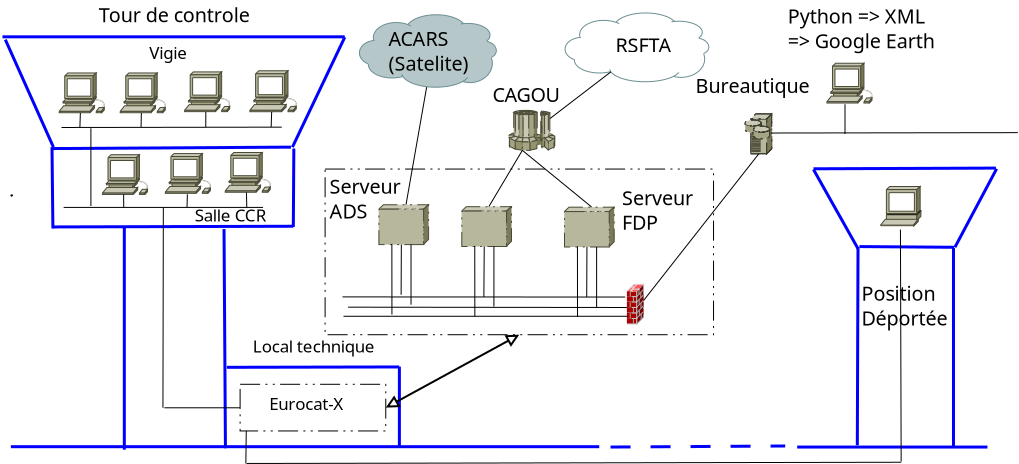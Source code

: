 <?xml version="1.0" encoding="UTF-8"?>
<dia:diagram xmlns:dia="http://www.lysator.liu.se/~alla/dia/">
  <dia:layer name="Background" visible="true" active="true">
    <dia:object type="Cisco - SUN workstation" version="1" id="O0">
      <dia:attribute name="obj_pos">
        <dia:point val="2.874,3.3"/>
      </dia:attribute>
      <dia:attribute name="obj_bb">
        <dia:rectangle val="2.873,3.299;5.134,5.301"/>
      </dia:attribute>
      <dia:attribute name="meta">
        <dia:composite type="dict"/>
      </dia:attribute>
      <dia:attribute name="elem_corner">
        <dia:point val="2.874,3.3"/>
      </dia:attribute>
      <dia:attribute name="elem_width">
        <dia:real val="2.252"/>
      </dia:attribute>
      <dia:attribute name="elem_height">
        <dia:real val="2"/>
      </dia:attribute>
      <dia:attribute name="line_width">
        <dia:real val="0.1"/>
      </dia:attribute>
      <dia:attribute name="line_colour">
        <dia:color val="#000000"/>
      </dia:attribute>
      <dia:attribute name="fill_colour">
        <dia:color val="#ffffff"/>
      </dia:attribute>
      <dia:attribute name="show_background">
        <dia:boolean val="true"/>
      </dia:attribute>
      <dia:attribute name="line_style">
        <dia:enum val="0"/>
        <dia:real val="1"/>
      </dia:attribute>
      <dia:attribute name="flip_horizontal">
        <dia:boolean val="false"/>
      </dia:attribute>
      <dia:attribute name="flip_vertical">
        <dia:boolean val="false"/>
      </dia:attribute>
      <dia:attribute name="subscale">
        <dia:real val="1"/>
      </dia:attribute>
    </dia:object>
    <dia:object type="Cisco - SUN workstation" version="1" id="O1">
      <dia:attribute name="obj_pos">
        <dia:point val="5.924,3.3"/>
      </dia:attribute>
      <dia:attribute name="obj_bb">
        <dia:rectangle val="5.923,3.299;8.184,5.301"/>
      </dia:attribute>
      <dia:attribute name="meta">
        <dia:composite type="dict"/>
      </dia:attribute>
      <dia:attribute name="elem_corner">
        <dia:point val="5.924,3.3"/>
      </dia:attribute>
      <dia:attribute name="elem_width">
        <dia:real val="2.252"/>
      </dia:attribute>
      <dia:attribute name="elem_height">
        <dia:real val="2"/>
      </dia:attribute>
      <dia:attribute name="line_width">
        <dia:real val="0.1"/>
      </dia:attribute>
      <dia:attribute name="line_colour">
        <dia:color val="#000000"/>
      </dia:attribute>
      <dia:attribute name="fill_colour">
        <dia:color val="#ffffff"/>
      </dia:attribute>
      <dia:attribute name="show_background">
        <dia:boolean val="true"/>
      </dia:attribute>
      <dia:attribute name="line_style">
        <dia:enum val="0"/>
        <dia:real val="1"/>
      </dia:attribute>
      <dia:attribute name="flip_horizontal">
        <dia:boolean val="false"/>
      </dia:attribute>
      <dia:attribute name="flip_vertical">
        <dia:boolean val="false"/>
      </dia:attribute>
      <dia:attribute name="subscale">
        <dia:real val="1"/>
      </dia:attribute>
    </dia:object>
    <dia:object type="Cisco - SUN workstation" version="1" id="O2">
      <dia:attribute name="obj_pos">
        <dia:point val="9.146,3.246"/>
      </dia:attribute>
      <dia:attribute name="obj_bb">
        <dia:rectangle val="9.145,3.245;11.407,5.247"/>
      </dia:attribute>
      <dia:attribute name="meta">
        <dia:composite type="dict"/>
      </dia:attribute>
      <dia:attribute name="elem_corner">
        <dia:point val="9.146,3.246"/>
      </dia:attribute>
      <dia:attribute name="elem_width">
        <dia:real val="2.252"/>
      </dia:attribute>
      <dia:attribute name="elem_height">
        <dia:real val="2"/>
      </dia:attribute>
      <dia:attribute name="line_width">
        <dia:real val="0.1"/>
      </dia:attribute>
      <dia:attribute name="line_colour">
        <dia:color val="#000000"/>
      </dia:attribute>
      <dia:attribute name="fill_colour">
        <dia:color val="#ffffff"/>
      </dia:attribute>
      <dia:attribute name="show_background">
        <dia:boolean val="true"/>
      </dia:attribute>
      <dia:attribute name="line_style">
        <dia:enum val="0"/>
        <dia:real val="1"/>
      </dia:attribute>
      <dia:attribute name="flip_horizontal">
        <dia:boolean val="false"/>
      </dia:attribute>
      <dia:attribute name="flip_vertical">
        <dia:boolean val="false"/>
      </dia:attribute>
      <dia:attribute name="subscale">
        <dia:real val="1"/>
      </dia:attribute>
    </dia:object>
    <dia:object type="Cisco - SUN workstation" version="1" id="O3">
      <dia:attribute name="obj_pos">
        <dia:point val="12.408,3.191"/>
      </dia:attribute>
      <dia:attribute name="obj_bb">
        <dia:rectangle val="12.407,3.19;14.734,5.251"/>
      </dia:attribute>
      <dia:attribute name="meta">
        <dia:composite type="dict"/>
      </dia:attribute>
      <dia:attribute name="elem_corner">
        <dia:point val="12.408,3.191"/>
      </dia:attribute>
      <dia:attribute name="elem_width">
        <dia:real val="2.319"/>
      </dia:attribute>
      <dia:attribute name="elem_height">
        <dia:real val="2.059"/>
      </dia:attribute>
      <dia:attribute name="line_width">
        <dia:real val="0.1"/>
      </dia:attribute>
      <dia:attribute name="line_colour">
        <dia:color val="#000000"/>
      </dia:attribute>
      <dia:attribute name="fill_colour">
        <dia:color val="#ffffff"/>
      </dia:attribute>
      <dia:attribute name="show_background">
        <dia:boolean val="true"/>
      </dia:attribute>
      <dia:attribute name="line_style">
        <dia:enum val="0"/>
        <dia:real val="1"/>
      </dia:attribute>
      <dia:attribute name="flip_horizontal">
        <dia:boolean val="false"/>
      </dia:attribute>
      <dia:attribute name="flip_vertical">
        <dia:boolean val="false"/>
      </dia:attribute>
      <dia:attribute name="subscale">
        <dia:real val="1"/>
      </dia:attribute>
    </dia:object>
    <dia:object type="Cisco - SUN workstation" version="1" id="O4">
      <dia:attribute name="obj_pos">
        <dia:point val="5.036,7.386"/>
      </dia:attribute>
      <dia:attribute name="obj_bb">
        <dia:rectangle val="5.035,7.385;7.297,9.387"/>
      </dia:attribute>
      <dia:attribute name="meta">
        <dia:composite type="dict"/>
      </dia:attribute>
      <dia:attribute name="elem_corner">
        <dia:point val="5.036,7.386"/>
      </dia:attribute>
      <dia:attribute name="elem_width">
        <dia:real val="2.252"/>
      </dia:attribute>
      <dia:attribute name="elem_height">
        <dia:real val="2"/>
      </dia:attribute>
      <dia:attribute name="line_width">
        <dia:real val="0.1"/>
      </dia:attribute>
      <dia:attribute name="line_colour">
        <dia:color val="#000000"/>
      </dia:attribute>
      <dia:attribute name="fill_colour">
        <dia:color val="#ffffff"/>
      </dia:attribute>
      <dia:attribute name="show_background">
        <dia:boolean val="true"/>
      </dia:attribute>
      <dia:attribute name="line_style">
        <dia:enum val="0"/>
        <dia:real val="1"/>
      </dia:attribute>
      <dia:attribute name="flip_horizontal">
        <dia:boolean val="false"/>
      </dia:attribute>
      <dia:attribute name="flip_vertical">
        <dia:boolean val="false"/>
      </dia:attribute>
      <dia:attribute name="subscale">
        <dia:real val="1"/>
      </dia:attribute>
    </dia:object>
    <dia:object type="Cisco - SUN workstation" version="1" id="O5">
      <dia:attribute name="obj_pos">
        <dia:point val="8.181,7.331"/>
      </dia:attribute>
      <dia:attribute name="obj_bb">
        <dia:rectangle val="8.18,7.33;10.442,9.332"/>
      </dia:attribute>
      <dia:attribute name="meta">
        <dia:composite type="dict"/>
      </dia:attribute>
      <dia:attribute name="elem_corner">
        <dia:point val="8.181,7.331"/>
      </dia:attribute>
      <dia:attribute name="elem_width">
        <dia:real val="2.252"/>
      </dia:attribute>
      <dia:attribute name="elem_height">
        <dia:real val="2"/>
      </dia:attribute>
      <dia:attribute name="line_width">
        <dia:real val="0.1"/>
      </dia:attribute>
      <dia:attribute name="line_colour">
        <dia:color val="#000000"/>
      </dia:attribute>
      <dia:attribute name="fill_colour">
        <dia:color val="#ffffff"/>
      </dia:attribute>
      <dia:attribute name="show_background">
        <dia:boolean val="true"/>
      </dia:attribute>
      <dia:attribute name="line_style">
        <dia:enum val="0"/>
        <dia:real val="1"/>
      </dia:attribute>
      <dia:attribute name="flip_horizontal">
        <dia:boolean val="false"/>
      </dia:attribute>
      <dia:attribute name="flip_vertical">
        <dia:boolean val="false"/>
      </dia:attribute>
      <dia:attribute name="subscale">
        <dia:real val="1"/>
      </dia:attribute>
    </dia:object>
    <dia:object type="Cisco - SUN workstation" version="1" id="O6">
      <dia:attribute name="obj_pos">
        <dia:point val="11.176,7.276"/>
      </dia:attribute>
      <dia:attribute name="obj_bb">
        <dia:rectangle val="11.175,7.275;13.437,9.277"/>
      </dia:attribute>
      <dia:attribute name="meta">
        <dia:composite type="dict"/>
      </dia:attribute>
      <dia:attribute name="elem_corner">
        <dia:point val="11.176,7.276"/>
      </dia:attribute>
      <dia:attribute name="elem_width">
        <dia:real val="2.252"/>
      </dia:attribute>
      <dia:attribute name="elem_height">
        <dia:real val="2"/>
      </dia:attribute>
      <dia:attribute name="line_width">
        <dia:real val="0.1"/>
      </dia:attribute>
      <dia:attribute name="line_colour">
        <dia:color val="#000000"/>
      </dia:attribute>
      <dia:attribute name="fill_colour">
        <dia:color val="#ffffff"/>
      </dia:attribute>
      <dia:attribute name="show_background">
        <dia:boolean val="true"/>
      </dia:attribute>
      <dia:attribute name="line_style">
        <dia:enum val="0"/>
        <dia:real val="1"/>
      </dia:attribute>
      <dia:attribute name="flip_horizontal">
        <dia:boolean val="false"/>
      </dia:attribute>
      <dia:attribute name="flip_vertical">
        <dia:boolean val="false"/>
      </dia:attribute>
      <dia:attribute name="subscale">
        <dia:real val="1"/>
      </dia:attribute>
    </dia:object>
    <dia:object type="Standard - Line" version="0" id="O7">
      <dia:attribute name="obj_pos">
        <dia:point val="0.45,9.45"/>
      </dia:attribute>
      <dia:attribute name="obj_bb">
        <dia:rectangle val="0.383,9.333;0.617,9.517"/>
      </dia:attribute>
      <dia:attribute name="conn_endpoints">
        <dia:point val="0.45,9.45"/>
        <dia:point val="0.55,9.4"/>
      </dia:attribute>
      <dia:attribute name="numcp">
        <dia:int val="1"/>
      </dia:attribute>
    </dia:object>
    <dia:object type="Standard - Line" version="0" id="O8">
      <dia:attribute name="obj_pos">
        <dia:point val="13.498,5.25"/>
      </dia:attribute>
      <dia:attribute name="obj_bb">
        <dia:rectangle val="13.447,5.224;13.524,6.036"/>
      </dia:attribute>
      <dia:attribute name="conn_endpoints">
        <dia:point val="13.498,5.25"/>
        <dia:point val="13.473,6.01"/>
      </dia:attribute>
      <dia:attribute name="numcp">
        <dia:int val="1"/>
      </dia:attribute>
      <dia:attribute name="line_width">
        <dia:real val="0.05"/>
      </dia:attribute>
      <dia:connections>
        <dia:connection handle="0" to="O3" connection="5"/>
      </dia:connections>
    </dia:object>
    <dia:object type="Standard - Line" version="0" id="O9">
      <dia:attribute name="obj_pos">
        <dia:point val="10.206,5.246"/>
      </dia:attribute>
      <dia:attribute name="obj_bb">
        <dia:rectangle val="10.206,5.246;10.206,5.246"/>
      </dia:attribute>
      <dia:attribute name="conn_endpoints">
        <dia:point val="10.206,5.246"/>
        <dia:point val="10.206,5.246"/>
      </dia:attribute>
      <dia:attribute name="numcp">
        <dia:int val="1"/>
      </dia:attribute>
      <dia:attribute name="line_width">
        <dia:real val="0.05"/>
      </dia:attribute>
      <dia:connections>
        <dia:connection handle="0" to="O2" connection="5"/>
        <dia:connection handle="1" to="O2" connection="5"/>
      </dia:connections>
    </dia:object>
    <dia:object type="Standard - Line" version="0" id="O10">
      <dia:attribute name="obj_pos">
        <dia:point val="10.206,5.246"/>
      </dia:attribute>
      <dia:attribute name="obj_bb">
        <dia:rectangle val="10.178,5.221;10.231,6.035"/>
      </dia:attribute>
      <dia:attribute name="conn_endpoints">
        <dia:point val="10.206,5.246"/>
        <dia:point val="10.203,6.01"/>
      </dia:attribute>
      <dia:attribute name="numcp">
        <dia:int val="1"/>
      </dia:attribute>
      <dia:attribute name="line_width">
        <dia:real val="0.05"/>
      </dia:attribute>
      <dia:connections>
        <dia:connection handle="0" to="O2" connection="5"/>
      </dia:connections>
    </dia:object>
    <dia:object type="Standard - Line" version="0" id="O11">
      <dia:attribute name="obj_pos">
        <dia:point val="6.983,5.3"/>
      </dia:attribute>
      <dia:attribute name="obj_bb">
        <dia:rectangle val="6.942,5.274;7.009,6.035"/>
      </dia:attribute>
      <dia:attribute name="conn_endpoints">
        <dia:point val="6.983,5.3"/>
        <dia:point val="6.968,6.01"/>
      </dia:attribute>
      <dia:attribute name="numcp">
        <dia:int val="1"/>
      </dia:attribute>
      <dia:attribute name="line_width">
        <dia:real val="0.05"/>
      </dia:attribute>
      <dia:connections>
        <dia:connection handle="0" to="O1" connection="5"/>
      </dia:connections>
    </dia:object>
    <dia:object type="Standard - Line" version="0" id="O12">
      <dia:attribute name="obj_pos">
        <dia:point val="14.004,6.01"/>
      </dia:attribute>
      <dia:attribute name="obj_bb">
        <dia:rectangle val="2.965,5.985;14.029,6.053"/>
      </dia:attribute>
      <dia:attribute name="conn_endpoints">
        <dia:point val="14.004,6.01"/>
        <dia:point val="2.99,6.027"/>
      </dia:attribute>
      <dia:attribute name="numcp">
        <dia:int val="1"/>
      </dia:attribute>
      <dia:attribute name="line_width">
        <dia:real val="0.05"/>
      </dia:attribute>
    </dia:object>
    <dia:object type="Standard - Line" version="0" id="O13">
      <dia:attribute name="obj_pos">
        <dia:point val="3.933,5.3"/>
      </dia:attribute>
      <dia:attribute name="obj_bb">
        <dia:rectangle val="3.884,5.274;3.959,6.053"/>
      </dia:attribute>
      <dia:attribute name="conn_endpoints">
        <dia:point val="3.933,5.3"/>
        <dia:point val="3.91,6.027"/>
      </dia:attribute>
      <dia:attribute name="numcp">
        <dia:int val="1"/>
      </dia:attribute>
      <dia:attribute name="line_width">
        <dia:real val="0.05"/>
      </dia:attribute>
      <dia:connections>
        <dia:connection handle="0" to="O0" connection="5"/>
      </dia:connections>
    </dia:object>
    <dia:object type="Standard - Line" version="0" id="O14">
      <dia:attribute name="obj_pos">
        <dia:point val="13.067,10.023"/>
      </dia:attribute>
      <dia:attribute name="obj_bb">
        <dia:rectangle val="3.071,9.998;13.092,10.048"/>
      </dia:attribute>
      <dia:attribute name="conn_endpoints">
        <dia:point val="13.067,10.023"/>
        <dia:point val="3.096,10.023"/>
      </dia:attribute>
      <dia:attribute name="numcp">
        <dia:int val="1"/>
      </dia:attribute>
      <dia:attribute name="line_width">
        <dia:real val="0.05"/>
      </dia:attribute>
    </dia:object>
    <dia:object type="Standard - Line" version="0" id="O15">
      <dia:attribute name="obj_pos">
        <dia:point val="6.096,9.386"/>
      </dia:attribute>
      <dia:attribute name="obj_bb">
        <dia:rectangle val="6.07,9.361;6.127,10.048"/>
      </dia:attribute>
      <dia:attribute name="conn_endpoints">
        <dia:point val="6.096,9.386"/>
        <dia:point val="6.102,10.023"/>
      </dia:attribute>
      <dia:attribute name="numcp">
        <dia:int val="1"/>
      </dia:attribute>
      <dia:attribute name="line_width">
        <dia:real val="0.05"/>
      </dia:attribute>
      <dia:connections>
        <dia:connection handle="0" to="O4" connection="5"/>
      </dia:connections>
    </dia:object>
    <dia:object type="Standard - Line" version="0" id="O16">
      <dia:attribute name="obj_pos">
        <dia:point val="9.284,9.369"/>
      </dia:attribute>
      <dia:attribute name="obj_bb">
        <dia:rectangle val="9.24,9.343;9.309,10.031"/>
      </dia:attribute>
      <dia:attribute name="conn_endpoints">
        <dia:point val="9.284,9.369"/>
        <dia:point val="9.266,10.005"/>
      </dia:attribute>
      <dia:attribute name="numcp">
        <dia:int val="1"/>
      </dia:attribute>
      <dia:attribute name="line_width">
        <dia:real val="0.05"/>
      </dia:attribute>
    </dia:object>
    <dia:object type="Standard - Line" version="0" id="O17">
      <dia:attribute name="obj_pos">
        <dia:point val="12.236,9.276"/>
      </dia:attribute>
      <dia:attribute name="obj_bb">
        <dia:rectangle val="12.21,9.251;12.279,10.031"/>
      </dia:attribute>
      <dia:attribute name="conn_endpoints">
        <dia:point val="12.236,9.276"/>
        <dia:point val="12.254,10.005"/>
      </dia:attribute>
      <dia:attribute name="numcp">
        <dia:int val="1"/>
      </dia:attribute>
      <dia:attribute name="line_width">
        <dia:real val="0.05"/>
      </dia:attribute>
      <dia:connections>
        <dia:connection handle="0" to="O6" connection="5"/>
      </dia:connections>
    </dia:object>
    <dia:object type="Standard - Line" version="0" id="O18">
      <dia:attribute name="obj_pos">
        <dia:point val="17.152,1.494"/>
      </dia:attribute>
      <dia:attribute name="obj_bb">
        <dia:rectangle val="-0.035,1.419;17.227,1.569"/>
      </dia:attribute>
      <dia:attribute name="conn_endpoints">
        <dia:point val="17.152,1.494"/>
        <dia:point val="0.04,1.494"/>
      </dia:attribute>
      <dia:attribute name="numcp">
        <dia:int val="1"/>
      </dia:attribute>
      <dia:attribute name="line_color">
        <dia:color val="#0000ff"/>
      </dia:attribute>
      <dia:attribute name="line_width">
        <dia:real val="0.15"/>
      </dia:attribute>
    </dia:object>
    <dia:object type="Standard - Line" version="0" id="O19">
      <dia:attribute name="obj_pos">
        <dia:point val="0.182,1.635"/>
      </dia:attribute>
      <dia:attribute name="obj_bb">
        <dia:rectangle val="0.083,1.536;2.685,7.109"/>
      </dia:attribute>
      <dia:attribute name="conn_endpoints">
        <dia:point val="0.182,1.635"/>
        <dia:point val="2.586,7.009"/>
      </dia:attribute>
      <dia:attribute name="numcp">
        <dia:int val="1"/>
      </dia:attribute>
      <dia:attribute name="line_color">
        <dia:color val="#0000ff"/>
      </dia:attribute>
      <dia:attribute name="line_width">
        <dia:real val="0.15"/>
      </dia:attribute>
    </dia:object>
    <dia:object type="Standard - Line" version="0" id="O20">
      <dia:attribute name="obj_pos">
        <dia:point val="17.153,1.513"/>
      </dia:attribute>
      <dia:attribute name="obj_bb">
        <dia:rectangle val="14.436,1.413;17.253,7.109"/>
      </dia:attribute>
      <dia:attribute name="conn_endpoints">
        <dia:point val="17.153,1.513"/>
        <dia:point val="14.536,7.009"/>
      </dia:attribute>
      <dia:attribute name="numcp">
        <dia:int val="1"/>
      </dia:attribute>
      <dia:attribute name="line_color">
        <dia:color val="#0000ff"/>
      </dia:attribute>
      <dia:attribute name="line_width">
        <dia:real val="0.15"/>
      </dia:attribute>
    </dia:object>
    <dia:object type="Standard - Line" version="0" id="O21">
      <dia:attribute name="obj_pos">
        <dia:point val="2.515,7.08"/>
      </dia:attribute>
      <dia:attribute name="obj_bb">
        <dia:rectangle val="2.44,6.934;14.541,7.156"/>
      </dia:attribute>
      <dia:attribute name="conn_endpoints">
        <dia:point val="2.515,7.08"/>
        <dia:point val="14.465,7.009"/>
      </dia:attribute>
      <dia:attribute name="numcp">
        <dia:int val="1"/>
      </dia:attribute>
      <dia:attribute name="line_color">
        <dia:color val="#0000ff"/>
      </dia:attribute>
      <dia:attribute name="line_width">
        <dia:real val="0.15"/>
      </dia:attribute>
    </dia:object>
    <dia:object type="Standard - Line" version="0" id="O22">
      <dia:attribute name="obj_pos">
        <dia:point val="2.515,7.009"/>
      </dia:attribute>
      <dia:attribute name="obj_bb">
        <dia:rectangle val="2.439,6.934;2.636,11.147"/>
      </dia:attribute>
      <dia:attribute name="conn_endpoints">
        <dia:point val="2.515,7.009"/>
        <dia:point val="2.56,11.071"/>
      </dia:attribute>
      <dia:attribute name="numcp">
        <dia:int val="1"/>
      </dia:attribute>
      <dia:attribute name="line_color">
        <dia:color val="#0000ff"/>
      </dia:attribute>
      <dia:attribute name="line_width">
        <dia:real val="0.15"/>
      </dia:attribute>
    </dia:object>
    <dia:object type="Standard - Line" version="0" id="O23">
      <dia:attribute name="obj_pos">
        <dia:point val="14.607,7.08"/>
      </dia:attribute>
      <dia:attribute name="obj_bb">
        <dia:rectangle val="14.506,7.005;14.682,11.076"/>
      </dia:attribute>
      <dia:attribute name="conn_endpoints">
        <dia:point val="14.607,7.08"/>
        <dia:point val="14.581,11.0"/>
      </dia:attribute>
      <dia:attribute name="numcp">
        <dia:int val="1"/>
      </dia:attribute>
      <dia:attribute name="line_color">
        <dia:color val="#0000ff"/>
      </dia:attribute>
      <dia:attribute name="line_width">
        <dia:real val="0.15"/>
      </dia:attribute>
    </dia:object>
    <dia:object type="Standard - Line" version="0" id="O24">
      <dia:attribute name="obj_pos">
        <dia:point val="11.258,18.018"/>
      </dia:attribute>
      <dia:attribute name="obj_bb">
        <dia:rectangle val="11.183,17.925;19.95,18.093"/>
      </dia:attribute>
      <dia:attribute name="conn_endpoints">
        <dia:point val="11.258,18.018"/>
        <dia:point val="19.875,18.0"/>
      </dia:attribute>
      <dia:attribute name="numcp">
        <dia:int val="1"/>
      </dia:attribute>
      <dia:attribute name="line_color">
        <dia:color val="#0000ff"/>
      </dia:attribute>
      <dia:attribute name="line_width">
        <dia:real val="0.15"/>
      </dia:attribute>
    </dia:object>
    <dia:object type="Standard - Line" version="0" id="O25">
      <dia:attribute name="obj_pos">
        <dia:point val="19.884,17.983"/>
      </dia:attribute>
      <dia:attribute name="obj_bb">
        <dia:rectangle val="19.809,17.908;19.959,22.088"/>
      </dia:attribute>
      <dia:attribute name="conn_endpoints">
        <dia:point val="19.884,17.983"/>
        <dia:point val="19.884,22.014"/>
      </dia:attribute>
      <dia:attribute name="numcp">
        <dia:int val="1"/>
      </dia:attribute>
      <dia:attribute name="line_color">
        <dia:color val="#0000ff"/>
      </dia:attribute>
      <dia:attribute name="line_width">
        <dia:real val="0.15"/>
      </dia:attribute>
    </dia:object>
    <dia:object type="Standard - Line" version="0" id="O26">
      <dia:attribute name="obj_pos">
        <dia:point val="0.46,21.987"/>
      </dia:attribute>
      <dia:attribute name="obj_bb">
        <dia:rectangle val="0.385,21.912;29.951,22.062"/>
      </dia:attribute>
      <dia:attribute name="conn_endpoints">
        <dia:point val="0.46,21.987"/>
        <dia:point val="29.876,21.987"/>
      </dia:attribute>
      <dia:attribute name="numcp">
        <dia:int val="1"/>
      </dia:attribute>
      <dia:attribute name="line_color">
        <dia:color val="#0000ff"/>
      </dia:attribute>
      <dia:attribute name="line_width">
        <dia:real val="0.15"/>
      </dia:attribute>
    </dia:object>
    <dia:object type="Standard - Line" version="0" id="O27">
      <dia:attribute name="obj_pos">
        <dia:point val="2.525,11.0"/>
      </dia:attribute>
      <dia:attribute name="obj_bb">
        <dia:rectangle val="2.45,10.89;14.656,11.075"/>
      </dia:attribute>
      <dia:attribute name="conn_endpoints">
        <dia:point val="2.525,11.0"/>
        <dia:point val="14.581,10.965"/>
      </dia:attribute>
      <dia:attribute name="numcp">
        <dia:int val="1"/>
      </dia:attribute>
      <dia:attribute name="line_color">
        <dia:color val="#0000ff"/>
      </dia:attribute>
      <dia:attribute name="line_width">
        <dia:real val="0.15"/>
      </dia:attribute>
    </dia:object>
    <dia:object type="Standard - Line" version="0" id="O28">
      <dia:attribute name="obj_pos">
        <dia:point val="6.131,11.0"/>
      </dia:attribute>
      <dia:attribute name="obj_bb">
        <dia:rectangle val="6.056,10.925;6.206,22.212"/>
      </dia:attribute>
      <dia:attribute name="conn_endpoints">
        <dia:point val="6.131,11.0"/>
        <dia:point val="6.131,22.137"/>
      </dia:attribute>
      <dia:attribute name="numcp">
        <dia:int val="1"/>
      </dia:attribute>
      <dia:attribute name="line_color">
        <dia:color val="#0000ff"/>
      </dia:attribute>
      <dia:attribute name="line_width">
        <dia:real val="0.15"/>
      </dia:attribute>
    </dia:object>
    <dia:object type="Standard - Line" version="0" id="O29">
      <dia:attribute name="obj_pos">
        <dia:point val="11.116,11.106"/>
      </dia:attribute>
      <dia:attribute name="obj_bb">
        <dia:rectangle val="11.041,11.031;11.263,22.142"/>
      </dia:attribute>
      <dia:attribute name="conn_endpoints">
        <dia:point val="11.116,11.106"/>
        <dia:point val="11.187,22.067"/>
      </dia:attribute>
      <dia:attribute name="numcp">
        <dia:int val="1"/>
      </dia:attribute>
      <dia:attribute name="line_color">
        <dia:color val="#0000ff"/>
      </dia:attribute>
      <dia:attribute name="line_width">
        <dia:real val="0.15"/>
      </dia:attribute>
    </dia:object>
    <dia:object type="Standard - Line" version="0" id="O30">
      <dia:attribute name="obj_pos">
        <dia:point val="30.442,22.005"/>
      </dia:attribute>
      <dia:attribute name="obj_bb">
        <dia:rectangle val="30.366,21.876;39.25,22.08"/>
      </dia:attribute>
      <dia:attribute name="conn_endpoints">
        <dia:point val="30.442,22.005"/>
        <dia:point val="39.175,21.952"/>
      </dia:attribute>
      <dia:attribute name="numcp">
        <dia:int val="1"/>
      </dia:attribute>
      <dia:attribute name="line_color">
        <dia:color val="#0000ff"/>
      </dia:attribute>
      <dia:attribute name="line_width">
        <dia:real val="0.15"/>
      </dia:attribute>
      <dia:attribute name="line_style">
        <dia:enum val="1"/>
      </dia:attribute>
    </dia:object>
    <dia:object type="Standard - Line" version="0" id="O31">
      <dia:attribute name="obj_pos">
        <dia:point val="39.775,22.005"/>
      </dia:attribute>
      <dia:attribute name="obj_bb">
        <dia:rectangle val="39.7,21.93;49.361,22.08"/>
      </dia:attribute>
      <dia:attribute name="conn_endpoints">
        <dia:point val="39.775,22.005"/>
        <dia:point val="49.286,22.005"/>
      </dia:attribute>
      <dia:attribute name="numcp">
        <dia:int val="1"/>
      </dia:attribute>
      <dia:attribute name="line_color">
        <dia:color val="#0000ff"/>
      </dia:attribute>
      <dia:attribute name="line_width">
        <dia:real val="0.15"/>
      </dia:attribute>
    </dia:object>
    <dia:object type="Standard - Line" version="0" id="O32">
      <dia:attribute name="obj_pos">
        <dia:point val="42.781,21.916"/>
      </dia:attribute>
      <dia:attribute name="obj_bb">
        <dia:rectangle val="42.705,11.941;42.891,21.991"/>
      </dia:attribute>
      <dia:attribute name="conn_endpoints">
        <dia:point val="42.781,21.916"/>
        <dia:point val="42.816,12.017"/>
      </dia:attribute>
      <dia:attribute name="numcp">
        <dia:int val="1"/>
      </dia:attribute>
      <dia:attribute name="line_color">
        <dia:color val="#0000ff"/>
      </dia:attribute>
      <dia:attribute name="line_width">
        <dia:real val="0.15"/>
      </dia:attribute>
    </dia:object>
    <dia:object type="Standard - Line" version="0" id="O33">
      <dia:attribute name="obj_pos">
        <dia:point val="47.589,21.987"/>
      </dia:attribute>
      <dia:attribute name="obj_bb">
        <dia:rectangle val="47.514,11.977;47.664,22.062"/>
      </dia:attribute>
      <dia:attribute name="conn_endpoints">
        <dia:point val="47.589,21.987"/>
        <dia:point val="47.589,12.052"/>
      </dia:attribute>
      <dia:attribute name="numcp">
        <dia:int val="1"/>
      </dia:attribute>
      <dia:attribute name="line_color">
        <dia:color val="#0000ff"/>
      </dia:attribute>
      <dia:attribute name="line_width">
        <dia:real val="0.15"/>
      </dia:attribute>
    </dia:object>
    <dia:object type="Standard - Line" version="0" id="O34">
      <dia:attribute name="obj_pos">
        <dia:point val="42.816,12.088"/>
      </dia:attribute>
      <dia:attribute name="obj_bb">
        <dia:rectangle val="40.486,8.026;42.918,12.19"/>
      </dia:attribute>
      <dia:attribute name="conn_endpoints">
        <dia:point val="42.816,12.088"/>
        <dia:point val="40.589,8.128"/>
      </dia:attribute>
      <dia:attribute name="numcp">
        <dia:int val="1"/>
      </dia:attribute>
      <dia:attribute name="line_color">
        <dia:color val="#0000ff"/>
      </dia:attribute>
      <dia:attribute name="line_width">
        <dia:real val="0.15"/>
      </dia:attribute>
    </dia:object>
    <dia:object type="Standard - Line" version="0" id="O35">
      <dia:attribute name="obj_pos">
        <dia:point val="40.589,8.092"/>
      </dia:attribute>
      <dia:attribute name="obj_bb">
        <dia:rectangle val="40.513,7.982;49.786,8.168"/>
      </dia:attribute>
      <dia:attribute name="conn_endpoints">
        <dia:point val="40.589,8.092"/>
        <dia:point val="49.71,8.057"/>
      </dia:attribute>
      <dia:attribute name="numcp">
        <dia:int val="1"/>
      </dia:attribute>
      <dia:attribute name="line_color">
        <dia:color val="#0000ff"/>
      </dia:attribute>
      <dia:attribute name="line_width">
        <dia:real val="0.15"/>
      </dia:attribute>
    </dia:object>
    <dia:object type="Standard - Line" version="0" id="O36">
      <dia:attribute name="obj_pos">
        <dia:point val="49.746,8.092"/>
      </dia:attribute>
      <dia:attribute name="obj_bb">
        <dia:rectangle val="47.558,7.991;49.847,12.118"/>
      </dia:attribute>
      <dia:attribute name="conn_endpoints">
        <dia:point val="49.746,8.092"/>
        <dia:point val="47.66,12.017"/>
      </dia:attribute>
      <dia:attribute name="numcp">
        <dia:int val="1"/>
      </dia:attribute>
      <dia:attribute name="line_color">
        <dia:color val="#0000ff"/>
      </dia:attribute>
      <dia:attribute name="line_width">
        <dia:real val="0.15"/>
      </dia:attribute>
    </dia:object>
    <dia:object type="Standard - Line" version="0" id="O37">
      <dia:attribute name="obj_pos">
        <dia:point val="42.887,11.981"/>
      </dia:attribute>
      <dia:attribute name="obj_bb">
        <dia:rectangle val="42.811,11.906;47.7,12.092"/>
      </dia:attribute>
      <dia:attribute name="conn_endpoints">
        <dia:point val="42.887,11.981"/>
        <dia:point val="47.624,12.017"/>
      </dia:attribute>
      <dia:attribute name="numcp">
        <dia:int val="1"/>
      </dia:attribute>
      <dia:attribute name="line_color">
        <dia:color val="#0000ff"/>
      </dia:attribute>
      <dia:attribute name="line_width">
        <dia:real val="0.15"/>
      </dia:attribute>
    </dia:object>
    <dia:object type="Cisco - Terminal" version="1" id="O38">
      <dia:attribute name="obj_pos">
        <dia:point val="43.936,8.976"/>
      </dia:attribute>
      <dia:attribute name="obj_bb">
        <dia:rectangle val="43.935,8.974;45.961,10.978"/>
      </dia:attribute>
      <dia:attribute name="meta">
        <dia:composite type="dict"/>
      </dia:attribute>
      <dia:attribute name="elem_corner">
        <dia:point val="43.936,8.976"/>
      </dia:attribute>
      <dia:attribute name="elem_width">
        <dia:real val="2.022"/>
      </dia:attribute>
      <dia:attribute name="elem_height">
        <dia:real val="2"/>
      </dia:attribute>
      <dia:attribute name="line_width">
        <dia:real val="0.15"/>
      </dia:attribute>
      <dia:attribute name="line_colour">
        <dia:color val="#0000ff"/>
      </dia:attribute>
      <dia:attribute name="fill_colour">
        <dia:color val="#000000"/>
      </dia:attribute>
      <dia:attribute name="show_background">
        <dia:boolean val="true"/>
      </dia:attribute>
      <dia:attribute name="line_style">
        <dia:enum val="0"/>
        <dia:real val="1"/>
      </dia:attribute>
      <dia:attribute name="flip_horizontal">
        <dia:boolean val="false"/>
      </dia:attribute>
      <dia:attribute name="flip_vertical">
        <dia:boolean val="false"/>
      </dia:attribute>
      <dia:attribute name="subscale">
        <dia:real val="1"/>
      </dia:attribute>
    </dia:object>
    <dia:object type="Standard - Line" version="0" id="O39">
      <dia:attribute name="obj_pos">
        <dia:point val="44.937,11.133"/>
      </dia:attribute>
      <dia:attribute name="obj_bb">
        <dia:rectangle val="44.912,11.108;44.998,22.755"/>
      </dia:attribute>
      <dia:attribute name="conn_endpoints">
        <dia:point val="44.937,11.133"/>
        <dia:point val="44.973,22.729"/>
      </dia:attribute>
      <dia:attribute name="numcp">
        <dia:int val="1"/>
      </dia:attribute>
      <dia:attribute name="line_width">
        <dia:real val="0.05"/>
      </dia:attribute>
    </dia:object>
    <dia:object type="Standard - Line" version="0" id="O40">
      <dia:attribute name="obj_pos">
        <dia:point val="44.973,22.765"/>
      </dia:attribute>
      <dia:attribute name="obj_bb">
        <dia:rectangle val="12.217,22.74;44.998,22.852"/>
      </dia:attribute>
      <dia:attribute name="conn_endpoints">
        <dia:point val="44.973,22.765"/>
        <dia:point val="12.242,22.826"/>
      </dia:attribute>
      <dia:attribute name="numcp">
        <dia:int val="1"/>
      </dia:attribute>
      <dia:attribute name="line_width">
        <dia:real val="0.05"/>
      </dia:attribute>
    </dia:object>
    <dia:object type="Standard - Line" version="0" id="O41">
      <dia:attribute name="obj_pos">
        <dia:point val="12.207,22.826"/>
      </dia:attribute>
      <dia:attribute name="obj_bb">
        <dia:rectangle val="12.182,20.724;12.259,22.852"/>
      </dia:attribute>
      <dia:attribute name="conn_endpoints">
        <dia:point val="12.207,22.826"/>
        <dia:point val="12.234,20.75"/>
      </dia:attribute>
      <dia:attribute name="numcp">
        <dia:int val="1"/>
      </dia:attribute>
      <dia:attribute name="line_width">
        <dia:real val="0.05"/>
      </dia:attribute>
    </dia:object>
    <dia:object type="Standard - Line" version="0" id="O42">
      <dia:attribute name="obj_pos">
        <dia:point val="4.46,6.064"/>
      </dia:attribute>
      <dia:attribute name="obj_bb">
        <dia:rectangle val="4.435,6.039;4.485,9.978"/>
      </dia:attribute>
      <dia:attribute name="conn_endpoints">
        <dia:point val="4.46,6.064"/>
        <dia:point val="4.46,9.953"/>
      </dia:attribute>
      <dia:attribute name="numcp">
        <dia:int val="1"/>
      </dia:attribute>
      <dia:attribute name="line_width">
        <dia:real val="0.05"/>
      </dia:attribute>
    </dia:object>
    <dia:object type="Standard - Line" version="0" id="O43">
      <dia:attribute name="obj_pos">
        <dia:point val="8.082,10.023"/>
      </dia:attribute>
      <dia:attribute name="obj_bb">
        <dia:rectangle val="8.037,9.998;8.107,20.067"/>
      </dia:attribute>
      <dia:attribute name="conn_endpoints">
        <dia:point val="8.082,10.023"/>
        <dia:point val="8.062,20.042"/>
      </dia:attribute>
      <dia:attribute name="numcp">
        <dia:int val="1"/>
      </dia:attribute>
      <dia:attribute name="line_width">
        <dia:real val="0.05"/>
      </dia:attribute>
      <dia:connections>
        <dia:connection handle="0" to="O14" connection="0"/>
      </dia:connections>
    </dia:object>
    <dia:object type="Standard - Line" version="0" id="O44">
      <dia:attribute name="obj_pos">
        <dia:point val="8.132,20.042"/>
      </dia:attribute>
      <dia:attribute name="obj_bb">
        <dia:rectangle val="8.107,20.017;11.976,20.067"/>
      </dia:attribute>
      <dia:attribute name="conn_endpoints">
        <dia:point val="8.132,20.042"/>
        <dia:point val="11.951,20.042"/>
      </dia:attribute>
      <dia:attribute name="numcp">
        <dia:int val="1"/>
      </dia:attribute>
      <dia:attribute name="line_width">
        <dia:real val="0.05"/>
      </dia:attribute>
    </dia:object>
    <dia:object type="Standard - Box" version="0" id="O45">
      <dia:attribute name="obj_pos">
        <dia:point val="11.92,18.867"/>
      </dia:attribute>
      <dia:attribute name="obj_bb">
        <dia:rectangle val="11.895,18.842;19.228,21.225"/>
      </dia:attribute>
      <dia:attribute name="elem_corner">
        <dia:point val="11.92,18.867"/>
      </dia:attribute>
      <dia:attribute name="elem_width">
        <dia:real val="7.283"/>
      </dia:attribute>
      <dia:attribute name="elem_height">
        <dia:real val="2.333"/>
      </dia:attribute>
      <dia:attribute name="border_width">
        <dia:real val="0.05"/>
      </dia:attribute>
      <dia:attribute name="show_background">
        <dia:boolean val="true"/>
      </dia:attribute>
      <dia:attribute name="line_style">
        <dia:enum val="3"/>
      </dia:attribute>
    </dia:object>
    <dia:object type="Standard - Text" version="1" id="O46">
      <dia:attribute name="obj_pos">
        <dia:point val="12.547,17.276"/>
      </dia:attribute>
      <dia:attribute name="obj_bb">
        <dia:rectangle val="12.547,16.488;19.235,17.476"/>
      </dia:attribute>
      <dia:attribute name="text">
        <dia:composite type="text">
          <dia:attribute name="string">
            <dia:string>#Local technique#</dia:string>
          </dia:attribute>
          <dia:attribute name="font">
            <dia:font family="sans" style="0" name="Helvetica"/>
          </dia:attribute>
          <dia:attribute name="height">
            <dia:real val="1.058"/>
          </dia:attribute>
          <dia:attribute name="pos">
            <dia:point val="12.547,17.276"/>
          </dia:attribute>
          <dia:attribute name="color">
            <dia:color val="#000000"/>
          </dia:attribute>
          <dia:attribute name="alignment">
            <dia:enum val="0"/>
          </dia:attribute>
        </dia:composite>
      </dia:attribute>
      <dia:attribute name="valign">
        <dia:enum val="3"/>
      </dia:attribute>
    </dia:object>
    <dia:object type="Standard - Text" version="1" id="O47">
      <dia:attribute name="obj_pos">
        <dia:point val="4.849,0.76"/>
      </dia:attribute>
      <dia:attribute name="obj_bb">
        <dia:rectangle val="4.849,-0.157;12.814,0.995"/>
      </dia:attribute>
      <dia:attribute name="text">
        <dia:composite type="text">
          <dia:attribute name="string">
            <dia:string>#Tour de controle#</dia:string>
          </dia:attribute>
          <dia:attribute name="font">
            <dia:font family="sans" style="0" name="Helvetica"/>
          </dia:attribute>
          <dia:attribute name="height">
            <dia:real val="1.235"/>
          </dia:attribute>
          <dia:attribute name="pos">
            <dia:point val="4.849,0.76"/>
          </dia:attribute>
          <dia:attribute name="color">
            <dia:color val="#000000"/>
          </dia:attribute>
          <dia:attribute name="alignment">
            <dia:enum val="0"/>
          </dia:attribute>
        </dia:composite>
      </dia:attribute>
      <dia:attribute name="valign">
        <dia:enum val="3"/>
      </dia:attribute>
    </dia:object>
    <dia:object type="Standard - Text" version="1" id="O48">
      <dia:attribute name="obj_pos">
        <dia:point val="42.996,14.693"/>
      </dia:attribute>
      <dia:attribute name="obj_bb">
        <dia:rectangle val="42.996,13.775;47.603,16.162"/>
      </dia:attribute>
      <dia:attribute name="text">
        <dia:composite type="text">
          <dia:attribute name="string">
            <dia:string>#Position
Déportée#</dia:string>
          </dia:attribute>
          <dia:attribute name="font">
            <dia:font family="sans" style="0" name="Helvetica"/>
          </dia:attribute>
          <dia:attribute name="height">
            <dia:real val="1.235"/>
          </dia:attribute>
          <dia:attribute name="pos">
            <dia:point val="42.996,14.693"/>
          </dia:attribute>
          <dia:attribute name="color">
            <dia:color val="#000000"/>
          </dia:attribute>
          <dia:attribute name="alignment">
            <dia:enum val="0"/>
          </dia:attribute>
        </dia:composite>
      </dia:attribute>
      <dia:attribute name="valign">
        <dia:enum val="3"/>
      </dia:attribute>
    </dia:object>
    <dia:object type="Standard - Box" version="0" id="O49">
      <dia:attribute name="obj_pos">
        <dia:point val="16.17,8.105"/>
      </dia:attribute>
      <dia:attribute name="obj_bb">
        <dia:rectangle val="16.145,8.08;35.615,16.413"/>
      </dia:attribute>
      <dia:attribute name="elem_corner">
        <dia:point val="16.17,8.105"/>
      </dia:attribute>
      <dia:attribute name="elem_width">
        <dia:real val="19.421"/>
      </dia:attribute>
      <dia:attribute name="elem_height">
        <dia:real val="8.283"/>
      </dia:attribute>
      <dia:attribute name="border_width">
        <dia:real val="0.05"/>
      </dia:attribute>
      <dia:attribute name="show_background">
        <dia:boolean val="false"/>
      </dia:attribute>
      <dia:attribute name="line_style">
        <dia:enum val="3"/>
      </dia:attribute>
    </dia:object>
    <dia:object type="Cisco - Supercomputer" version="1" id="O50">
      <dia:attribute name="obj_pos">
        <dia:point val="25.355,5.17"/>
      </dia:attribute>
      <dia:attribute name="obj_bb">
        <dia:rectangle val="25.35,5.165;27.659,7.175"/>
      </dia:attribute>
      <dia:attribute name="meta">
        <dia:composite type="dict"/>
      </dia:attribute>
      <dia:attribute name="elem_corner">
        <dia:point val="25.355,5.17"/>
      </dia:attribute>
      <dia:attribute name="elem_width">
        <dia:real val="2.299"/>
      </dia:attribute>
      <dia:attribute name="elem_height">
        <dia:real val="2.0"/>
      </dia:attribute>
      <dia:attribute name="line_width">
        <dia:real val="0.05"/>
      </dia:attribute>
      <dia:attribute name="line_colour">
        <dia:color val="#000000"/>
      </dia:attribute>
      <dia:attribute name="fill_colour">
        <dia:color val="#ffffff"/>
      </dia:attribute>
      <dia:attribute name="show_background">
        <dia:boolean val="true"/>
      </dia:attribute>
      <dia:attribute name="line_style">
        <dia:enum val="3"/>
        <dia:real val="1"/>
      </dia:attribute>
      <dia:attribute name="flip_horizontal">
        <dia:boolean val="false"/>
      </dia:attribute>
      <dia:attribute name="flip_vertical">
        <dia:boolean val="false"/>
      </dia:attribute>
      <dia:attribute name="subscale">
        <dia:real val="1"/>
      </dia:attribute>
    </dia:object>
    <dia:object type="Standard - Text" version="1" id="O51">
      <dia:attribute name="obj_pos">
        <dia:point val="24.536,4.755"/>
      </dia:attribute>
      <dia:attribute name="obj_bb">
        <dia:rectangle val="24.536,3.837;28.148,4.99"/>
      </dia:attribute>
      <dia:attribute name="text">
        <dia:composite type="text">
          <dia:attribute name="string">
            <dia:string>#CAGOU#</dia:string>
          </dia:attribute>
          <dia:attribute name="font">
            <dia:font family="sans" style="0" name="Helvetica"/>
          </dia:attribute>
          <dia:attribute name="height">
            <dia:real val="1.235"/>
          </dia:attribute>
          <dia:attribute name="pos">
            <dia:point val="24.536,4.755"/>
          </dia:attribute>
          <dia:attribute name="color">
            <dia:color val="#000000"/>
          </dia:attribute>
          <dia:attribute name="alignment">
            <dia:enum val="0"/>
          </dia:attribute>
        </dia:composite>
      </dia:attribute>
      <dia:attribute name="valign">
        <dia:enum val="3"/>
      </dia:attribute>
    </dia:object>
    <dia:object type="Cisco - Host" version="1" id="O52">
      <dia:attribute name="obj_pos">
        <dia:point val="28.128,10.004"/>
      </dia:attribute>
      <dia:attribute name="obj_bb">
        <dia:rectangle val="28.128,10.003;30.625,12.004"/>
      </dia:attribute>
      <dia:attribute name="meta">
        <dia:composite type="dict"/>
      </dia:attribute>
      <dia:attribute name="elem_corner">
        <dia:point val="28.128,10.004"/>
      </dia:attribute>
      <dia:attribute name="elem_width">
        <dia:real val="2.496"/>
      </dia:attribute>
      <dia:attribute name="elem_height">
        <dia:real val="2"/>
      </dia:attribute>
      <dia:attribute name="line_width">
        <dia:real val="0.05"/>
      </dia:attribute>
      <dia:attribute name="line_colour">
        <dia:color val="#000000"/>
      </dia:attribute>
      <dia:attribute name="fill_colour">
        <dia:color val="#ffffff"/>
      </dia:attribute>
      <dia:attribute name="show_background">
        <dia:boolean val="true"/>
      </dia:attribute>
      <dia:attribute name="line_style">
        <dia:enum val="3"/>
        <dia:real val="1"/>
      </dia:attribute>
      <dia:attribute name="flip_horizontal">
        <dia:boolean val="false"/>
      </dia:attribute>
      <dia:attribute name="flip_vertical">
        <dia:boolean val="false"/>
      </dia:attribute>
      <dia:attribute name="subscale">
        <dia:real val="1"/>
      </dia:attribute>
    </dia:object>
    <dia:object type="Cisco - Firewall" version="1" id="O53">
      <dia:attribute name="obj_pos">
        <dia:point val="31.26,13.857"/>
      </dia:attribute>
      <dia:attribute name="obj_bb">
        <dia:rectangle val="31.252,13.852;32.107,15.861"/>
      </dia:attribute>
      <dia:attribute name="meta">
        <dia:composite type="dict"/>
      </dia:attribute>
      <dia:attribute name="elem_corner">
        <dia:point val="31.26,13.857"/>
      </dia:attribute>
      <dia:attribute name="elem_width">
        <dia:real val="0.829"/>
      </dia:attribute>
      <dia:attribute name="elem_height">
        <dia:real val="2.0"/>
      </dia:attribute>
      <dia:attribute name="line_width">
        <dia:real val="0.05"/>
      </dia:attribute>
      <dia:attribute name="line_colour">
        <dia:color val="#000000"/>
      </dia:attribute>
      <dia:attribute name="fill_colour">
        <dia:color val="#ffffff"/>
      </dia:attribute>
      <dia:attribute name="show_background">
        <dia:boolean val="true"/>
      </dia:attribute>
      <dia:attribute name="line_style">
        <dia:enum val="3"/>
        <dia:real val="1"/>
      </dia:attribute>
      <dia:attribute name="flip_horizontal">
        <dia:boolean val="false"/>
      </dia:attribute>
      <dia:attribute name="flip_vertical">
        <dia:boolean val="false"/>
      </dia:attribute>
      <dia:attribute name="subscale">
        <dia:real val="1"/>
      </dia:attribute>
    </dia:object>
    <dia:object type="Cisco - Storage array" version="1" id="O54">
      <dia:attribute name="obj_pos">
        <dia:point val="37.175,5.344"/>
      </dia:attribute>
      <dia:attribute name="obj_bb">
        <dia:rectangle val="36.175,5.338;39.398,7.35"/>
      </dia:attribute>
      <dia:attribute name="meta">
        <dia:composite type="dict"/>
      </dia:attribute>
      <dia:attribute name="elem_corner">
        <dia:point val="37.175,5.344"/>
      </dia:attribute>
      <dia:attribute name="elem_width">
        <dia:real val="1.322"/>
      </dia:attribute>
      <dia:attribute name="elem_height">
        <dia:real val="2.0"/>
      </dia:attribute>
      <dia:attribute name="line_width">
        <dia:real val="0.05"/>
      </dia:attribute>
      <dia:attribute name="line_colour">
        <dia:color val="#000000"/>
      </dia:attribute>
      <dia:attribute name="fill_colour">
        <dia:color val="#ffffff"/>
      </dia:attribute>
      <dia:attribute name="show_background">
        <dia:boolean val="true"/>
      </dia:attribute>
      <dia:attribute name="line_style">
        <dia:enum val="3"/>
        <dia:real val="1"/>
      </dia:attribute>
      <dia:attribute name="flip_horizontal">
        <dia:boolean val="false"/>
      </dia:attribute>
      <dia:attribute name="flip_vertical">
        <dia:boolean val="false"/>
      </dia:attribute>
      <dia:attribute name="subscale">
        <dia:real val="1"/>
      </dia:attribute>
    </dia:object>
    <dia:object type="Standard - Line" version="0" id="O55">
      <dia:attribute name="obj_pos">
        <dia:point val="37.851,7.348"/>
      </dia:attribute>
      <dia:attribute name="obj_bb">
        <dia:rectangle val="32.054,7.313;37.886,14.719"/>
      </dia:attribute>
      <dia:attribute name="conn_endpoints">
        <dia:point val="37.851,7.348"/>
        <dia:point val="32.089,14.684"/>
      </dia:attribute>
      <dia:attribute name="numcp">
        <dia:int val="1"/>
      </dia:attribute>
      <dia:attribute name="line_width">
        <dia:real val="0.05"/>
      </dia:attribute>
      <dia:connections>
        <dia:connection handle="0" to="O54" connection="4"/>
        <dia:connection handle="1" to="O53" connection="9"/>
      </dia:connections>
    </dia:object>
    <dia:object type="Standard - Line" version="0" id="O56">
      <dia:attribute name="obj_pos">
        <dia:point val="25.88,12.246"/>
      </dia:attribute>
      <dia:attribute name="obj_bb">
        <dia:rectangle val="25.88,12.246;25.88,12.246"/>
      </dia:attribute>
      <dia:attribute name="conn_endpoints">
        <dia:point val="25.88,12.246"/>
        <dia:point val="25.88,12.246"/>
      </dia:attribute>
      <dia:attribute name="numcp">
        <dia:int val="1"/>
      </dia:attribute>
      <dia:attribute name="line_width">
        <dia:real val="0.05"/>
      </dia:attribute>
      <dia:connections>
        <dia:connection handle="0" to="O49" connection="8"/>
        <dia:connection handle="1" to="O49" connection="8"/>
      </dia:connections>
    </dia:object>
    <dia:object type="Standard - Line" version="0" id="O57">
      <dia:attribute name="obj_pos">
        <dia:point val="29.262,12.004"/>
      </dia:attribute>
      <dia:attribute name="obj_bb">
        <dia:rectangle val="29.226,11.979;29.287,14.537"/>
      </dia:attribute>
      <dia:attribute name="conn_endpoints">
        <dia:point val="29.262,12.004"/>
        <dia:point val="29.251,14.512"/>
      </dia:attribute>
      <dia:attribute name="numcp">
        <dia:int val="1"/>
      </dia:attribute>
      <dia:attribute name="line_width">
        <dia:real val="0.05"/>
      </dia:attribute>
      <dia:connections>
        <dia:connection handle="0" to="O52" connection="5"/>
      </dia:connections>
    </dia:object>
    <dia:object type="Standard - Line" version="0" id="O58">
      <dia:attribute name="obj_pos">
        <dia:point val="29.746,12.001"/>
      </dia:attribute>
      <dia:attribute name="obj_bb">
        <dia:rectangle val="29.721,11.976;29.771,15.032"/>
      </dia:attribute>
      <dia:attribute name="conn_endpoints">
        <dia:point val="29.746,12.001"/>
        <dia:point val="29.746,15.007"/>
      </dia:attribute>
      <dia:attribute name="numcp">
        <dia:int val="1"/>
      </dia:attribute>
      <dia:attribute name="line_width">
        <dia:real val="0.05"/>
      </dia:attribute>
    </dia:object>
    <dia:object type="Standard - Line" version="0" id="O59">
      <dia:attribute name="obj_pos">
        <dia:point val="28.787,11.968"/>
      </dia:attribute>
      <dia:attribute name="obj_bb">
        <dia:rectangle val="28.762,11.943;28.816,15.527"/>
      </dia:attribute>
      <dia:attribute name="conn_endpoints">
        <dia:point val="28.787,11.968"/>
        <dia:point val="28.791,15.502"/>
      </dia:attribute>
      <dia:attribute name="numcp">
        <dia:int val="1"/>
      </dia:attribute>
      <dia:attribute name="line_width">
        <dia:real val="0.05"/>
      </dia:attribute>
    </dia:object>
    <dia:object type="Standard - Line" version="0" id="O60">
      <dia:attribute name="obj_pos">
        <dia:point val="31.26,15.027"/>
      </dia:attribute>
      <dia:attribute name="obj_bb">
        <dia:rectangle val="17.296,14.986;31.285,15.052"/>
      </dia:attribute>
      <dia:attribute name="conn_endpoints">
        <dia:point val="31.26,15.027"/>
        <dia:point val="17.321,15.011"/>
      </dia:attribute>
      <dia:attribute name="numcp">
        <dia:int val="1"/>
      </dia:attribute>
      <dia:attribute name="line_width">
        <dia:real val="0.05"/>
      </dia:attribute>
      <dia:connections>
        <dia:connection handle="0" to="O53" connection="7"/>
      </dia:connections>
    </dia:object>
    <dia:object type="Standard - Line" version="0" id="O61">
      <dia:attribute name="obj_pos">
        <dia:point val="17.089,15.466"/>
      </dia:attribute>
      <dia:attribute name="obj_bb">
        <dia:rectangle val="17.064,15.441;31.326,15.491"/>
      </dia:attribute>
      <dia:attribute name="conn_endpoints">
        <dia:point val="17.089,15.466"/>
        <dia:point val="31.302,15.466"/>
      </dia:attribute>
      <dia:attribute name="numcp">
        <dia:int val="1"/>
      </dia:attribute>
      <dia:attribute name="line_width">
        <dia:real val="0.05"/>
      </dia:attribute>
    </dia:object>
    <dia:object type="Standard - Line" version="0" id="O62">
      <dia:attribute name="obj_pos">
        <dia:point val="17.039,14.498"/>
      </dia:attribute>
      <dia:attribute name="obj_bb">
        <dia:rectangle val="17.014,14.473;31.201,14.531"/>
      </dia:attribute>
      <dia:attribute name="conn_endpoints">
        <dia:point val="17.039,14.498"/>
        <dia:point val="31.176,14.505"/>
      </dia:attribute>
      <dia:attribute name="numcp">
        <dia:int val="1"/>
      </dia:attribute>
      <dia:attribute name="line_width">
        <dia:real val="0.05"/>
      </dia:attribute>
    </dia:object>
    <dia:object type="Standard - Line" version="0" id="O63">
      <dia:attribute name="obj_pos">
        <dia:point val="26.032,7.17"/>
      </dia:attribute>
      <dia:attribute name="obj_bb">
        <dia:rectangle val="25.997,7.135;29.531,10.039"/>
      </dia:attribute>
      <dia:attribute name="conn_endpoints">
        <dia:point val="26.032,7.17"/>
        <dia:point val="29.495,10.004"/>
      </dia:attribute>
      <dia:attribute name="numcp">
        <dia:int val="1"/>
      </dia:attribute>
      <dia:attribute name="line_width">
        <dia:real val="0.05"/>
      </dia:attribute>
      <dia:connections>
        <dia:connection handle="0" to="O50" connection="3"/>
        <dia:connection handle="1" to="O52" connection="2"/>
      </dia:connections>
    </dia:object>
    <dia:object type="Standard - Text" version="1" id="O64">
      <dia:attribute name="obj_pos">
        <dia:point val="34.69,4.3"/>
      </dia:attribute>
      <dia:attribute name="obj_bb">
        <dia:rectangle val="34.69,3.383;40.735,4.535"/>
      </dia:attribute>
      <dia:attribute name="text">
        <dia:composite type="text">
          <dia:attribute name="string">
            <dia:string>#Bureautique#</dia:string>
          </dia:attribute>
          <dia:attribute name="font">
            <dia:font family="sans" style="0" name="Helvetica"/>
          </dia:attribute>
          <dia:attribute name="height">
            <dia:real val="1.235"/>
          </dia:attribute>
          <dia:attribute name="pos">
            <dia:point val="34.69,4.3"/>
          </dia:attribute>
          <dia:attribute name="color">
            <dia:color val="#000000"/>
          </dia:attribute>
          <dia:attribute name="alignment">
            <dia:enum val="0"/>
          </dia:attribute>
        </dia:composite>
      </dia:attribute>
      <dia:attribute name="valign">
        <dia:enum val="3"/>
      </dia:attribute>
    </dia:object>
    <dia:object type="Standard - Text" version="1" id="O65">
      <dia:attribute name="obj_pos">
        <dia:point val="13.376,20.154"/>
      </dia:attribute>
      <dia:attribute name="obj_bb">
        <dia:rectangle val="13.376,19.367;17.456,20.355"/>
      </dia:attribute>
      <dia:attribute name="text">
        <dia:composite type="text">
          <dia:attribute name="string">
            <dia:string>#Eurocat-X#</dia:string>
          </dia:attribute>
          <dia:attribute name="font">
            <dia:font family="sans" style="0" name="Helvetica"/>
          </dia:attribute>
          <dia:attribute name="height">
            <dia:real val="1.058"/>
          </dia:attribute>
          <dia:attribute name="pos">
            <dia:point val="13.376,20.154"/>
          </dia:attribute>
          <dia:attribute name="color">
            <dia:color val="#000000"/>
          </dia:attribute>
          <dia:attribute name="alignment">
            <dia:enum val="0"/>
          </dia:attribute>
        </dia:composite>
      </dia:attribute>
      <dia:attribute name="valign">
        <dia:enum val="3"/>
      </dia:attribute>
    </dia:object>
    <dia:object type="Standard - Line" version="0" id="O66">
      <dia:attribute name="obj_pos">
        <dia:point val="38.5,6.303"/>
      </dia:attribute>
      <dia:attribute name="obj_bb">
        <dia:rectangle val="38.475,6.26;50.832,6.328"/>
      </dia:attribute>
      <dia:attribute name="conn_endpoints">
        <dia:point val="38.5,6.303"/>
        <dia:point val="50.807,6.285"/>
      </dia:attribute>
      <dia:attribute name="numcp">
        <dia:int val="1"/>
      </dia:attribute>
      <dia:attribute name="line_width">
        <dia:real val="0.05"/>
      </dia:attribute>
    </dia:object>
    <dia:object type="Cisco - SUN workstation" version="1" id="O67">
      <dia:attribute name="obj_pos">
        <dia:point val="41.261,2.815"/>
      </dia:attribute>
      <dia:attribute name="obj_bb">
        <dia:rectangle val="41.26,2.815;43.514,4.816"/>
      </dia:attribute>
      <dia:attribute name="meta">
        <dia:composite type="dict"/>
      </dia:attribute>
      <dia:attribute name="elem_corner">
        <dia:point val="41.261,2.815"/>
      </dia:attribute>
      <dia:attribute name="elem_width">
        <dia:real val="2.252"/>
      </dia:attribute>
      <dia:attribute name="elem_height">
        <dia:real val="2.0"/>
      </dia:attribute>
      <dia:attribute name="line_width">
        <dia:real val="0.05"/>
      </dia:attribute>
      <dia:attribute name="line_colour">
        <dia:color val="#000000"/>
      </dia:attribute>
      <dia:attribute name="fill_colour">
        <dia:color val="#ffffff"/>
      </dia:attribute>
      <dia:attribute name="show_background">
        <dia:boolean val="true"/>
      </dia:attribute>
      <dia:attribute name="line_style">
        <dia:enum val="0"/>
        <dia:real val="1"/>
      </dia:attribute>
      <dia:attribute name="flip_horizontal">
        <dia:boolean val="false"/>
      </dia:attribute>
      <dia:attribute name="flip_vertical">
        <dia:boolean val="false"/>
      </dia:attribute>
      <dia:attribute name="subscale">
        <dia:real val="1"/>
      </dia:attribute>
    </dia:object>
    <dia:object type="Standard - Line" version="0" id="O68">
      <dia:attribute name="obj_pos">
        <dia:point val="42.165,4.866"/>
      </dia:attribute>
      <dia:attribute name="obj_bb">
        <dia:rectangle val="42.14,4.841;42.19,6.376"/>
      </dia:attribute>
      <dia:attribute name="conn_endpoints">
        <dia:point val="42.165,4.866"/>
        <dia:point val="42.165,6.351"/>
      </dia:attribute>
      <dia:attribute name="numcp">
        <dia:int val="1"/>
      </dia:attribute>
      <dia:attribute name="line_width">
        <dia:real val="0.05"/>
      </dia:attribute>
    </dia:object>
    <dia:object type="Standard - Text" version="1" id="O69">
      <dia:attribute name="obj_pos">
        <dia:point val="39.297,0.83"/>
      </dia:attribute>
      <dia:attribute name="obj_bb">
        <dia:rectangle val="39.297,-0.116;47.744,2.358"/>
      </dia:attribute>
      <dia:attribute name="text">
        <dia:composite type="text">
          <dia:attribute name="string">
            <dia:string>#Python =&gt; XML 
=&gt; Google Earth#</dia:string>
          </dia:attribute>
          <dia:attribute name="font">
            <dia:font family="sans" style="0" name="Helvetica"/>
          </dia:attribute>
          <dia:attribute name="height">
            <dia:real val="1.235"/>
          </dia:attribute>
          <dia:attribute name="pos">
            <dia:point val="39.297,0.83"/>
          </dia:attribute>
          <dia:attribute name="color">
            <dia:color val="#000000"/>
          </dia:attribute>
          <dia:attribute name="alignment">
            <dia:enum val="0"/>
          </dia:attribute>
        </dia:composite>
      </dia:attribute>
      <dia:attribute name="valign">
        <dia:enum val="3"/>
      </dia:attribute>
    </dia:object>
    <dia:object type="Standard - Line" version="0" id="O70">
      <dia:attribute name="obj_pos">
        <dia:point val="25.88,16.387"/>
      </dia:attribute>
      <dia:attribute name="obj_bb">
        <dia:rectangle val="19.135,16.32;25.948,20.101"/>
      </dia:attribute>
      <dia:attribute name="conn_endpoints">
        <dia:point val="25.88,16.387"/>
        <dia:point val="19.203,20.033"/>
      </dia:attribute>
      <dia:attribute name="numcp">
        <dia:int val="1"/>
      </dia:attribute>
      <dia:attribute name="start_arrow">
        <dia:enum val="2"/>
      </dia:attribute>
      <dia:attribute name="start_arrow_length">
        <dia:real val="0.5"/>
      </dia:attribute>
      <dia:attribute name="start_arrow_width">
        <dia:real val="0.5"/>
      </dia:attribute>
      <dia:attribute name="end_arrow">
        <dia:enum val="2"/>
      </dia:attribute>
      <dia:attribute name="end_arrow_length">
        <dia:real val="0.5"/>
      </dia:attribute>
      <dia:attribute name="end_arrow_width">
        <dia:real val="0.5"/>
      </dia:attribute>
      <dia:connections>
        <dia:connection handle="0" to="O49" connection="6"/>
        <dia:connection handle="1" to="O45" connection="4"/>
      </dia:connections>
    </dia:object>
    <dia:object type="Cisco - Host" version="1" id="O71">
      <dia:attribute name="obj_pos">
        <dia:point val="22.994,9.978"/>
      </dia:attribute>
      <dia:attribute name="obj_bb">
        <dia:rectangle val="22.993,9.977;25.49,11.978"/>
      </dia:attribute>
      <dia:attribute name="meta">
        <dia:composite type="dict"/>
      </dia:attribute>
      <dia:attribute name="elem_corner">
        <dia:point val="22.994,9.978"/>
      </dia:attribute>
      <dia:attribute name="elem_width">
        <dia:real val="2.496"/>
      </dia:attribute>
      <dia:attribute name="elem_height">
        <dia:real val="2.0"/>
      </dia:attribute>
      <dia:attribute name="line_width">
        <dia:real val="0.05"/>
      </dia:attribute>
      <dia:attribute name="line_colour">
        <dia:color val="#000000"/>
      </dia:attribute>
      <dia:attribute name="fill_colour">
        <dia:color val="#ffffff"/>
      </dia:attribute>
      <dia:attribute name="show_background">
        <dia:boolean val="true"/>
      </dia:attribute>
      <dia:attribute name="line_style">
        <dia:enum val="3"/>
        <dia:real val="1"/>
      </dia:attribute>
      <dia:attribute name="flip_horizontal">
        <dia:boolean val="false"/>
      </dia:attribute>
      <dia:attribute name="flip_vertical">
        <dia:boolean val="false"/>
      </dia:attribute>
      <dia:attribute name="subscale">
        <dia:real val="1"/>
      </dia:attribute>
    </dia:object>
    <dia:object type="Standard - Line" version="0" id="O72">
      <dia:attribute name="obj_pos">
        <dia:point val="24.127,11.977"/>
      </dia:attribute>
      <dia:attribute name="obj_bb">
        <dia:rectangle val="24.083,11.952;24.152,14.527"/>
      </dia:attribute>
      <dia:attribute name="conn_endpoints">
        <dia:point val="24.127,11.977"/>
        <dia:point val="24.108,14.502"/>
      </dia:attribute>
      <dia:attribute name="numcp">
        <dia:int val="1"/>
      </dia:attribute>
      <dia:attribute name="line_width">
        <dia:real val="0.05"/>
      </dia:attribute>
      <dia:connections>
        <dia:connection handle="0" to="O71" connection="5"/>
        <dia:connection handle="1" to="O62" connection="0"/>
      </dia:connections>
    </dia:object>
    <dia:object type="Standard - Line" version="0" id="O73">
      <dia:attribute name="obj_pos">
        <dia:point val="24.611,11.975"/>
      </dia:attribute>
      <dia:attribute name="obj_bb">
        <dia:rectangle val="24.586,11.95;24.636,15.005"/>
      </dia:attribute>
      <dia:attribute name="conn_endpoints">
        <dia:point val="24.611,11.975"/>
        <dia:point val="24.611,14.98"/>
      </dia:attribute>
      <dia:attribute name="numcp">
        <dia:int val="1"/>
      </dia:attribute>
      <dia:attribute name="line_width">
        <dia:real val="0.05"/>
      </dia:attribute>
    </dia:object>
    <dia:object type="Standard - Line" version="0" id="O74">
      <dia:attribute name="obj_pos">
        <dia:point val="23.653,11.942"/>
      </dia:attribute>
      <dia:attribute name="obj_bb">
        <dia:rectangle val="23.628,11.917;23.682,15.5"/>
      </dia:attribute>
      <dia:attribute name="conn_endpoints">
        <dia:point val="23.653,11.942"/>
        <dia:point val="23.657,15.475"/>
      </dia:attribute>
      <dia:attribute name="numcp">
        <dia:int val="1"/>
      </dia:attribute>
      <dia:attribute name="line_width">
        <dia:real val="0.05"/>
      </dia:attribute>
    </dia:object>
    <dia:object type="Standard - Line" version="0" id="O75">
      <dia:attribute name="obj_pos">
        <dia:point val="26.032,7.17"/>
      </dia:attribute>
      <dia:attribute name="obj_bb">
        <dia:rectangle val="24.327,7.136;26.066,10.012"/>
      </dia:attribute>
      <dia:attribute name="conn_endpoints">
        <dia:point val="26.032,7.17"/>
        <dia:point val="24.361,9.978"/>
      </dia:attribute>
      <dia:attribute name="numcp">
        <dia:int val="1"/>
      </dia:attribute>
      <dia:attribute name="line_width">
        <dia:real val="0.05"/>
      </dia:attribute>
      <dia:connections>
        <dia:connection handle="0" to="O50" connection="3"/>
        <dia:connection handle="1" to="O71" connection="2"/>
      </dia:connections>
    </dia:object>
    <dia:object type="Standard - Text" version="1" id="O76">
      <dia:attribute name="obj_pos">
        <dia:point val="31.021,9.909"/>
      </dia:attribute>
      <dia:attribute name="obj_bb">
        <dia:rectangle val="31.021,8.991;34.883,11.379"/>
      </dia:attribute>
      <dia:attribute name="text">
        <dia:composite type="text">
          <dia:attribute name="string">
            <dia:string>#Serveur
FDP#</dia:string>
          </dia:attribute>
          <dia:attribute name="font">
            <dia:font family="sans" style="0" name="Helvetica"/>
          </dia:attribute>
          <dia:attribute name="height">
            <dia:real val="1.235"/>
          </dia:attribute>
          <dia:attribute name="pos">
            <dia:point val="31.021,9.909"/>
          </dia:attribute>
          <dia:attribute name="color">
            <dia:color val="#000000"/>
          </dia:attribute>
          <dia:attribute name="alignment">
            <dia:enum val="0"/>
          </dia:attribute>
        </dia:composite>
      </dia:attribute>
      <dia:attribute name="valign">
        <dia:enum val="3"/>
      </dia:attribute>
    </dia:object>
    <dia:object type="Cisco - Cloud White" version="1" id="O77">
      <dia:attribute name="obj_pos">
        <dia:point val="28.169,0.302"/>
      </dia:attribute>
      <dia:attribute name="obj_bb">
        <dia:rectangle val="28.168,0.301;35.356,3.74"/>
      </dia:attribute>
      <dia:attribute name="meta">
        <dia:composite type="dict"/>
      </dia:attribute>
      <dia:attribute name="elem_corner">
        <dia:point val="28.169,0.302"/>
      </dia:attribute>
      <dia:attribute name="elem_width">
        <dia:real val="7.188"/>
      </dia:attribute>
      <dia:attribute name="elem_height">
        <dia:real val="3.438"/>
      </dia:attribute>
      <dia:attribute name="line_width">
        <dia:real val="0.1"/>
      </dia:attribute>
      <dia:attribute name="line_colour">
        <dia:color val="#000000"/>
      </dia:attribute>
      <dia:attribute name="fill_colour">
        <dia:color val="#ffffff"/>
      </dia:attribute>
      <dia:attribute name="show_background">
        <dia:boolean val="true"/>
      </dia:attribute>
      <dia:attribute name="line_style">
        <dia:enum val="0"/>
        <dia:real val="1"/>
      </dia:attribute>
      <dia:attribute name="flip_horizontal">
        <dia:boolean val="false"/>
      </dia:attribute>
      <dia:attribute name="flip_vertical">
        <dia:boolean val="false"/>
      </dia:attribute>
      <dia:attribute name="subscale">
        <dia:real val="1"/>
      </dia:attribute>
    </dia:object>
    <dia:object type="Standard - Text" version="1" id="O78">
      <dia:attribute name="obj_pos">
        <dia:point val="30.696,2.277"/>
      </dia:attribute>
      <dia:attribute name="obj_bb">
        <dia:rectangle val="30.696,1.36;33.761,2.512"/>
      </dia:attribute>
      <dia:attribute name="text">
        <dia:composite type="text">
          <dia:attribute name="string">
            <dia:string>#RSFTA#</dia:string>
          </dia:attribute>
          <dia:attribute name="font">
            <dia:font family="sans" style="0" name="Helvetica"/>
          </dia:attribute>
          <dia:attribute name="height">
            <dia:real val="1.235"/>
          </dia:attribute>
          <dia:attribute name="pos">
            <dia:point val="30.696,2.277"/>
          </dia:attribute>
          <dia:attribute name="color">
            <dia:color val="#000000"/>
          </dia:attribute>
          <dia:attribute name="alignment">
            <dia:enum val="0"/>
          </dia:attribute>
        </dia:composite>
      </dia:attribute>
      <dia:attribute name="valign">
        <dia:enum val="3"/>
      </dia:attribute>
    </dia:object>
    <dia:object type="Standard - Line" version="0" id="O79">
      <dia:attribute name="obj_pos">
        <dia:point val="27.413,5.581"/>
      </dia:attribute>
      <dia:attribute name="obj_bb">
        <dia:rectangle val="27.378,3.208;30.494,5.616"/>
      </dia:attribute>
      <dia:attribute name="conn_endpoints">
        <dia:point val="27.413,5.581"/>
        <dia:point val="30.459,3.243"/>
      </dia:attribute>
      <dia:attribute name="numcp">
        <dia:int val="1"/>
      </dia:attribute>
      <dia:attribute name="line_width">
        <dia:real val="0.05"/>
      </dia:attribute>
      <dia:connections>
        <dia:connection handle="0" to="O50" connection="11"/>
        <dia:connection handle="1" to="O77" connection="14"/>
      </dia:connections>
    </dia:object>
    <dia:object type="Cisco - Host" version="1" id="O80">
      <dia:attribute name="obj_pos">
        <dia:point val="18.849,9.883"/>
      </dia:attribute>
      <dia:attribute name="obj_bb">
        <dia:rectangle val="18.848,9.882;21.345,11.883"/>
      </dia:attribute>
      <dia:attribute name="meta">
        <dia:composite type="dict"/>
      </dia:attribute>
      <dia:attribute name="elem_corner">
        <dia:point val="18.849,9.883"/>
      </dia:attribute>
      <dia:attribute name="elem_width">
        <dia:real val="2.496"/>
      </dia:attribute>
      <dia:attribute name="elem_height">
        <dia:real val="2"/>
      </dia:attribute>
      <dia:attribute name="line_width">
        <dia:real val="0.05"/>
      </dia:attribute>
      <dia:attribute name="line_colour">
        <dia:color val="#000000"/>
      </dia:attribute>
      <dia:attribute name="fill_colour">
        <dia:color val="#ffffff"/>
      </dia:attribute>
      <dia:attribute name="show_background">
        <dia:boolean val="true"/>
      </dia:attribute>
      <dia:attribute name="line_style">
        <dia:enum val="3"/>
        <dia:real val="1"/>
      </dia:attribute>
      <dia:attribute name="flip_horizontal">
        <dia:boolean val="false"/>
      </dia:attribute>
      <dia:attribute name="flip_vertical">
        <dia:boolean val="false"/>
      </dia:attribute>
      <dia:attribute name="subscale">
        <dia:real val="1"/>
      </dia:attribute>
    </dia:object>
    <dia:object type="Standard - Line" version="0" id="O81">
      <dia:attribute name="obj_pos">
        <dia:point val="19.982,11.883"/>
      </dia:attribute>
      <dia:attribute name="obj_bb">
        <dia:rectangle val="19.946,11.858;20.007,14.416"/>
      </dia:attribute>
      <dia:attribute name="conn_endpoints">
        <dia:point val="19.982,11.883"/>
        <dia:point val="19.971,14.391"/>
      </dia:attribute>
      <dia:attribute name="numcp">
        <dia:int val="1"/>
      </dia:attribute>
      <dia:attribute name="line_width">
        <dia:real val="0.05"/>
      </dia:attribute>
      <dia:connections>
        <dia:connection handle="0" to="O80" connection="5"/>
      </dia:connections>
    </dia:object>
    <dia:object type="Standard - Line" version="0" id="O82">
      <dia:attribute name="obj_pos">
        <dia:point val="20.466,11.88"/>
      </dia:attribute>
      <dia:attribute name="obj_bb">
        <dia:rectangle val="20.441,11.855;20.491,14.911"/>
      </dia:attribute>
      <dia:attribute name="conn_endpoints">
        <dia:point val="20.466,11.88"/>
        <dia:point val="20.466,14.886"/>
      </dia:attribute>
      <dia:attribute name="numcp">
        <dia:int val="1"/>
      </dia:attribute>
      <dia:attribute name="line_width">
        <dia:real val="0.05"/>
      </dia:attribute>
    </dia:object>
    <dia:object type="Standard - Line" version="0" id="O83">
      <dia:attribute name="obj_pos">
        <dia:point val="19.508,11.847"/>
      </dia:attribute>
      <dia:attribute name="obj_bb">
        <dia:rectangle val="19.483,11.822;19.537,15.406"/>
      </dia:attribute>
      <dia:attribute name="conn_endpoints">
        <dia:point val="19.508,11.847"/>
        <dia:point val="19.512,15.38"/>
      </dia:attribute>
      <dia:attribute name="numcp">
        <dia:int val="1"/>
      </dia:attribute>
      <dia:attribute name="line_width">
        <dia:real val="0.05"/>
      </dia:attribute>
    </dia:object>
    <dia:object type="Standard - Line" version="0" id="O84">
      <dia:attribute name="obj_pos">
        <dia:point val="21.251,3.987"/>
      </dia:attribute>
      <dia:attribute name="obj_bb">
        <dia:rectangle val="20.187,3.958;21.28,9.912"/>
      </dia:attribute>
      <dia:attribute name="conn_endpoints">
        <dia:point val="21.251,3.987"/>
        <dia:point val="20.216,9.883"/>
      </dia:attribute>
      <dia:attribute name="numcp">
        <dia:int val="1"/>
      </dia:attribute>
      <dia:attribute name="line_width">
        <dia:real val="0.05"/>
      </dia:attribute>
      <dia:connections>
        <dia:connection handle="0" to="O85" connection="14"/>
        <dia:connection handle="1" to="O80" connection="2"/>
      </dia:connections>
    </dia:object>
    <dia:object type="Cisco - Cloud" version="1" id="O85">
      <dia:attribute name="obj_pos">
        <dia:point val="17.888,0.39"/>
      </dia:attribute>
      <dia:attribute name="obj_bb">
        <dia:rectangle val="17.888,0.389;24.731,4.013"/>
      </dia:attribute>
      <dia:attribute name="meta">
        <dia:composite type="dict"/>
      </dia:attribute>
      <dia:attribute name="elem_corner">
        <dia:point val="17.888,0.39"/>
      </dia:attribute>
      <dia:attribute name="elem_width">
        <dia:real val="6.843"/>
      </dia:attribute>
      <dia:attribute name="elem_height">
        <dia:real val="3.623"/>
      </dia:attribute>
      <dia:attribute name="line_width">
        <dia:real val="0.05"/>
      </dia:attribute>
      <dia:attribute name="line_colour">
        <dia:color val="#000000"/>
      </dia:attribute>
      <dia:attribute name="fill_colour">
        <dia:color val="#ffffff"/>
      </dia:attribute>
      <dia:attribute name="show_background">
        <dia:boolean val="true"/>
      </dia:attribute>
      <dia:attribute name="line_style">
        <dia:enum val="0"/>
        <dia:real val="1"/>
      </dia:attribute>
      <dia:attribute name="flip_horizontal">
        <dia:boolean val="false"/>
      </dia:attribute>
      <dia:attribute name="flip_vertical">
        <dia:boolean val="false"/>
      </dia:attribute>
      <dia:attribute name="subscale">
        <dia:real val="1"/>
      </dia:attribute>
    </dia:object>
    <dia:object type="Standard - Text" version="1" id="O86">
      <dia:attribute name="obj_pos">
        <dia:point val="19.337,1.958"/>
      </dia:attribute>
      <dia:attribute name="obj_bb">
        <dia:rectangle val="19.337,1.04;23.879,3.427"/>
      </dia:attribute>
      <dia:attribute name="text">
        <dia:composite type="text">
          <dia:attribute name="string">
            <dia:string>#ACARS
(Satelite)#</dia:string>
          </dia:attribute>
          <dia:attribute name="font">
            <dia:font family="sans" style="0" name="Helvetica"/>
          </dia:attribute>
          <dia:attribute name="height">
            <dia:real val="1.235"/>
          </dia:attribute>
          <dia:attribute name="pos">
            <dia:point val="19.337,1.958"/>
          </dia:attribute>
          <dia:attribute name="color">
            <dia:color val="#000000"/>
          </dia:attribute>
          <dia:attribute name="alignment">
            <dia:enum val="0"/>
          </dia:attribute>
        </dia:composite>
      </dia:attribute>
      <dia:attribute name="valign">
        <dia:enum val="3"/>
      </dia:attribute>
    </dia:object>
    <dia:object type="Standard - Text" version="1" id="O87">
      <dia:attribute name="obj_pos">
        <dia:point val="7.383,2.599"/>
      </dia:attribute>
      <dia:attribute name="obj_bb">
        <dia:rectangle val="7.383,1.787;9.498,2.848"/>
      </dia:attribute>
      <dia:attribute name="text">
        <dia:composite type="text">
          <dia:attribute name="string">
            <dia:string>#Vigie#</dia:string>
          </dia:attribute>
          <dia:attribute name="font">
            <dia:font family="sans" style="0" name="Helvetica"/>
          </dia:attribute>
          <dia:attribute name="height">
            <dia:real val="1.058"/>
          </dia:attribute>
          <dia:attribute name="pos">
            <dia:point val="7.383,2.599"/>
          </dia:attribute>
          <dia:attribute name="color">
            <dia:color val="#000000"/>
          </dia:attribute>
          <dia:attribute name="alignment">
            <dia:enum val="0"/>
          </dia:attribute>
        </dia:composite>
      </dia:attribute>
      <dia:attribute name="valign">
        <dia:enum val="3"/>
      </dia:attribute>
    </dia:object>
    <dia:object type="Standard - Text" version="1" id="O88">
      <dia:attribute name="obj_pos">
        <dia:point val="9.649,10.724"/>
      </dia:attribute>
      <dia:attribute name="obj_bb">
        <dia:rectangle val="9.649,9.937;13.734,10.924"/>
      </dia:attribute>
      <dia:attribute name="text">
        <dia:composite type="text">
          <dia:attribute name="string">
            <dia:string>#Salle CCR#</dia:string>
          </dia:attribute>
          <dia:attribute name="font">
            <dia:font family="sans" style="0" name="Helvetica"/>
          </dia:attribute>
          <dia:attribute name="height">
            <dia:real val="1.058"/>
          </dia:attribute>
          <dia:attribute name="pos">
            <dia:point val="9.649,10.724"/>
          </dia:attribute>
          <dia:attribute name="color">
            <dia:color val="#000000"/>
          </dia:attribute>
          <dia:attribute name="alignment">
            <dia:enum val="0"/>
          </dia:attribute>
        </dia:composite>
      </dia:attribute>
      <dia:attribute name="valign">
        <dia:enum val="3"/>
      </dia:attribute>
    </dia:object>
    <dia:object type="Standard - Text" version="1" id="O89">
      <dia:attribute name="obj_pos">
        <dia:point val="16.396,9.346"/>
      </dia:attribute>
      <dia:attribute name="obj_bb">
        <dia:rectangle val="16.396,8.4;20.288,10.874"/>
      </dia:attribute>
      <dia:attribute name="text">
        <dia:composite type="text">
          <dia:attribute name="string">
            <dia:string>#Serveur
ADS#</dia:string>
          </dia:attribute>
          <dia:attribute name="font">
            <dia:font family="sans" style="0" name="Helvetica"/>
          </dia:attribute>
          <dia:attribute name="height">
            <dia:real val="1.235"/>
          </dia:attribute>
          <dia:attribute name="pos">
            <dia:point val="16.396,9.346"/>
          </dia:attribute>
          <dia:attribute name="color">
            <dia:color val="#000000"/>
          </dia:attribute>
          <dia:attribute name="alignment">
            <dia:enum val="0"/>
          </dia:attribute>
        </dia:composite>
      </dia:attribute>
      <dia:attribute name="valign">
        <dia:enum val="3"/>
      </dia:attribute>
    </dia:object>
  </dia:layer>
</dia:diagram>
